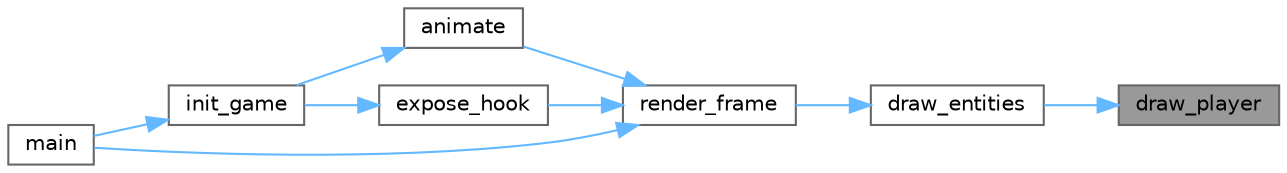 digraph "draw_player"
{
 // INTERACTIVE_SVG=YES
 // LATEX_PDF_SIZE
  bgcolor="transparent";
  edge [fontname=Helvetica,fontsize=10,labelfontname=Helvetica,labelfontsize=10];
  node [fontname=Helvetica,fontsize=10,shape=box,height=0.2,width=0.4];
  rankdir="RL";
  Node1 [id="Node000001",label="draw_player",height=0.2,width=0.4,color="gray40", fillcolor="grey60", style="filled", fontcolor="black",tooltip=" "];
  Node1 -> Node2 [id="edge1_Node000001_Node000002",dir="back",color="steelblue1",style="solid",tooltip=" "];
  Node2 [id="Node000002",label="draw_entities",height=0.2,width=0.4,color="grey40", fillcolor="white", style="filled",URL="$render_8c.html#a2674e4d760f77422743efb41ef82fbc6",tooltip=" "];
  Node2 -> Node3 [id="edge2_Node000002_Node000003",dir="back",color="steelblue1",style="solid",tooltip=" "];
  Node3 [id="Node000003",label="render_frame",height=0.2,width=0.4,color="grey40", fillcolor="white", style="filled",URL="$render_8c.html#a1993af9d3ef98ee243dc29090916d5d0",tooltip=" "];
  Node3 -> Node4 [id="edge3_Node000003_Node000004",dir="back",color="steelblue1",style="solid",tooltip=" "];
  Node4 [id="Node000004",label="animate",height=0.2,width=0.4,color="grey40", fillcolor="white", style="filled",URL="$render_8c.html#a8b41ee619faf9a9da9790a60cfbb3ce0",tooltip="Handles game animation frames and state updates."];
  Node4 -> Node5 [id="edge4_Node000004_Node000005",dir="back",color="steelblue1",style="solid",tooltip=" "];
  Node5 [id="Node000005",label="init_game",height=0.2,width=0.4,color="grey40", fillcolor="white", style="filled",URL="$init_8c.html#a07af3347aa3856589df3f78056ef1cd1",tooltip="Main game initialization function."];
  Node5 -> Node6 [id="edge5_Node000005_Node000006",dir="back",color="steelblue1",style="solid",tooltip=" "];
  Node6 [id="Node000006",label="main",height=0.2,width=0.4,color="grey40", fillcolor="white", style="filled",URL="$main_8c.html#a3c04138a5bfe5d72780bb7e82a18e627",tooltip=" "];
  Node3 -> Node7 [id="edge6_Node000003_Node000007",dir="back",color="steelblue1",style="solid",tooltip=" "];
  Node7 [id="Node000007",label="expose_hook",height=0.2,width=0.4,color="grey40", fillcolor="white", style="filled",URL="$render_8c.html#aa493c139c258ad4352b0c57df45ceb92",tooltip="Handles window expose events."];
  Node7 -> Node5 [id="edge7_Node000007_Node000005",dir="back",color="steelblue1",style="solid",tooltip=" "];
  Node3 -> Node6 [id="edge8_Node000003_Node000006",dir="back",color="steelblue1",style="solid",tooltip=" "];
}
